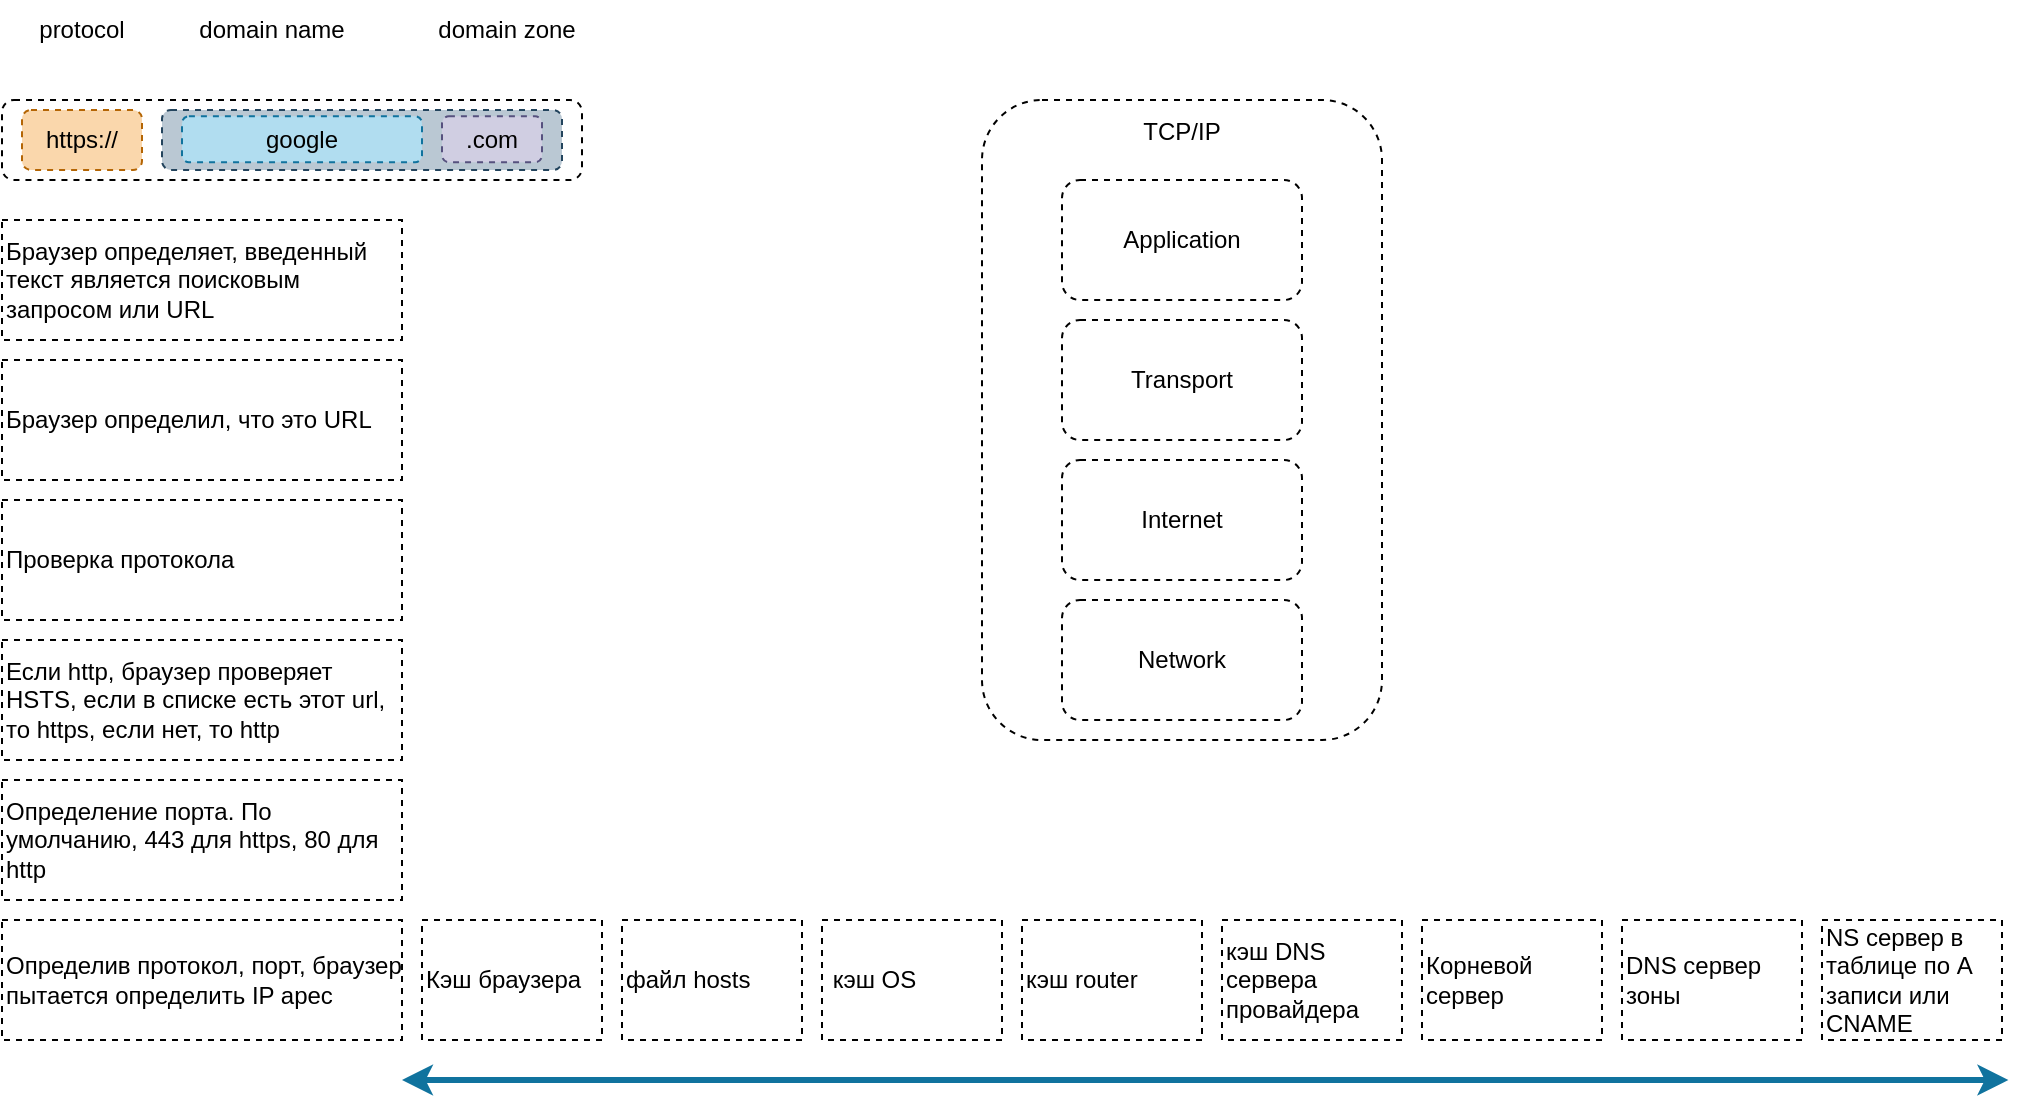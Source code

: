 <mxfile version="20.6.0" type="github">
  <diagram id="D8MDnEg7AwrufYSo7wx9" name="Страница 1">
    <mxGraphModel dx="956" dy="1756" grid="1" gridSize="10" guides="1" tooltips="1" connect="1" arrows="1" fold="1" page="1" pageScale="1" pageWidth="827" pageHeight="1169" math="0" shadow="0">
      <root>
        <mxCell id="0" />
        <mxCell id="1" parent="0" />
        <mxCell id="LjHjcrfRRxeesvYdF5EW-2" value="" style="rounded=1;whiteSpace=wrap;html=1;fillColor=none;dashed=1;" vertex="1" parent="1">
          <mxGeometry x="490" y="-190" width="200" height="320" as="geometry" />
        </mxCell>
        <mxCell id="LjHjcrfRRxeesvYdF5EW-3" value="Application" style="rounded=1;whiteSpace=wrap;html=1;dashed=1;" vertex="1" parent="1">
          <mxGeometry x="530" y="-150" width="120" height="60" as="geometry" />
        </mxCell>
        <mxCell id="LjHjcrfRRxeesvYdF5EW-4" value="Transport" style="rounded=1;whiteSpace=wrap;html=1;dashed=1;" vertex="1" parent="1">
          <mxGeometry x="530" y="-80" width="120" height="60" as="geometry" />
        </mxCell>
        <mxCell id="LjHjcrfRRxeesvYdF5EW-5" value="Internet" style="rounded=1;whiteSpace=wrap;html=1;dashed=1;" vertex="1" parent="1">
          <mxGeometry x="530" y="-10" width="120" height="60" as="geometry" />
        </mxCell>
        <mxCell id="LjHjcrfRRxeesvYdF5EW-6" value="Network" style="rounded=1;whiteSpace=wrap;html=1;dashed=1;" vertex="1" parent="1">
          <mxGeometry x="530" y="60" width="120" height="60" as="geometry" />
        </mxCell>
        <mxCell id="LjHjcrfRRxeesvYdF5EW-7" value="" style="rounded=1;whiteSpace=wrap;html=1;dashed=1;" vertex="1" parent="1">
          <mxGeometry y="-190" width="290" height="40" as="geometry" />
        </mxCell>
        <mxCell id="LjHjcrfRRxeesvYdF5EW-8" value="https://" style="rounded=1;whiteSpace=wrap;html=1;dashed=1;fillColor=#fad7ac;strokeColor=#b46504;" vertex="1" parent="1">
          <mxGeometry x="10" y="-185" width="60" height="30" as="geometry" />
        </mxCell>
        <mxCell id="LjHjcrfRRxeesvYdF5EW-12" value="" style="rounded=1;whiteSpace=wrap;html=1;dashed=1;fillColor=#bac8d3;strokeColor=#23445d;" vertex="1" parent="1">
          <mxGeometry x="80" y="-185" width="200" height="30" as="geometry" />
        </mxCell>
        <mxCell id="LjHjcrfRRxeesvYdF5EW-9" value="google" style="rounded=1;whiteSpace=wrap;html=1;dashed=1;fillColor=#b1ddf0;strokeColor=#10739e;" vertex="1" parent="1">
          <mxGeometry x="90" y="-181.87" width="120" height="23" as="geometry" />
        </mxCell>
        <mxCell id="LjHjcrfRRxeesvYdF5EW-10" value=".com" style="rounded=1;whiteSpace=wrap;html=1;dashed=1;fillColor=#d0cee2;strokeColor=#56517e;" vertex="1" parent="1">
          <mxGeometry x="220" y="-181.87" width="50" height="23" as="geometry" />
        </mxCell>
        <mxCell id="LjHjcrfRRxeesvYdF5EW-13" value="protocol" style="text;html=1;strokeColor=none;fillColor=none;align=center;verticalAlign=middle;whiteSpace=wrap;rounded=0;dashed=1;" vertex="1" parent="1">
          <mxGeometry x="10" y="-240" width="60" height="30" as="geometry" />
        </mxCell>
        <mxCell id="LjHjcrfRRxeesvYdF5EW-14" value="domain name" style="text;html=1;strokeColor=none;fillColor=none;align=center;verticalAlign=middle;whiteSpace=wrap;rounded=0;dashed=1;" vertex="1" parent="1">
          <mxGeometry x="90" y="-240" width="90" height="30" as="geometry" />
        </mxCell>
        <mxCell id="LjHjcrfRRxeesvYdF5EW-15" value="domain zone" style="text;html=1;strokeColor=none;fillColor=none;align=center;verticalAlign=middle;whiteSpace=wrap;rounded=0;dashed=1;" vertex="1" parent="1">
          <mxGeometry x="215" y="-240" width="75" height="30" as="geometry" />
        </mxCell>
        <mxCell id="LjHjcrfRRxeesvYdF5EW-19" value="&lt;div style=&quot;&quot;&gt;&lt;span style=&quot;background-color: initial;&quot;&gt;Браузер определяет, введенный текст является поисковым запросом или URL&lt;/span&gt;&lt;/div&gt;" style="rounded=0;whiteSpace=wrap;html=1;dashed=1;align=left;" vertex="1" parent="1">
          <mxGeometry y="-130" width="200" height="60" as="geometry" />
        </mxCell>
        <mxCell id="LjHjcrfRRxeesvYdF5EW-20" value="&lt;span style=&quot;background-color: initial;&quot;&gt;Браузер определил, что это URL&lt;/span&gt;" style="rounded=0;whiteSpace=wrap;html=1;dashed=1;align=left;" vertex="1" parent="1">
          <mxGeometry y="-60" width="200" height="60" as="geometry" />
        </mxCell>
        <mxCell id="LjHjcrfRRxeesvYdF5EW-21" value="Проверка протокола" style="rounded=0;whiteSpace=wrap;html=1;dashed=1;align=left;" vertex="1" parent="1">
          <mxGeometry y="10" width="200" height="60" as="geometry" />
        </mxCell>
        <mxCell id="LjHjcrfRRxeesvYdF5EW-22" value="Если http, браузер проверяет HSTS, если в списке есть этот url, то https, если нет, то http" style="rounded=0;whiteSpace=wrap;html=1;dashed=1;align=left;" vertex="1" parent="1">
          <mxGeometry y="80" width="200" height="60" as="geometry" />
        </mxCell>
        <mxCell id="LjHjcrfRRxeesvYdF5EW-23" value="Определение порта. По умолчанию, 443 для https, 80 для http" style="rounded=0;whiteSpace=wrap;html=1;dashed=1;align=left;" vertex="1" parent="1">
          <mxGeometry y="150" width="200" height="60" as="geometry" />
        </mxCell>
        <mxCell id="LjHjcrfRRxeesvYdF5EW-24" value="Определив протокол, порт, браузер пытается определить IP арес" style="rounded=0;whiteSpace=wrap;html=1;dashed=1;align=left;" vertex="1" parent="1">
          <mxGeometry y="220" width="200" height="60" as="geometry" />
        </mxCell>
        <mxCell id="LjHjcrfRRxeesvYdF5EW-25" value="Кэш браузера" style="rounded=0;whiteSpace=wrap;html=1;dashed=1;align=left;" vertex="1" parent="1">
          <mxGeometry x="210" y="220" width="90" height="60" as="geometry" />
        </mxCell>
        <mxCell id="LjHjcrfRRxeesvYdF5EW-26" value="файл hosts" style="rounded=0;whiteSpace=wrap;html=1;dashed=1;align=left;" vertex="1" parent="1">
          <mxGeometry x="310" y="220" width="90" height="60" as="geometry" />
        </mxCell>
        <mxCell id="LjHjcrfRRxeesvYdF5EW-27" value="&amp;nbsp;кэш OS" style="rounded=0;whiteSpace=wrap;html=1;dashed=1;align=left;" vertex="1" parent="1">
          <mxGeometry x="410" y="220" width="90" height="60" as="geometry" />
        </mxCell>
        <mxCell id="LjHjcrfRRxeesvYdF5EW-28" value="кэш router" style="rounded=0;whiteSpace=wrap;html=1;dashed=1;align=left;" vertex="1" parent="1">
          <mxGeometry x="510" y="220" width="90" height="60" as="geometry" />
        </mxCell>
        <mxCell id="LjHjcrfRRxeesvYdF5EW-29" value="кэш DNS сервера провайдера" style="rounded=0;whiteSpace=wrap;html=1;dashed=1;align=left;" vertex="1" parent="1">
          <mxGeometry x="610" y="220" width="90" height="60" as="geometry" />
        </mxCell>
        <mxCell id="LjHjcrfRRxeesvYdF5EW-30" value="Корневой сервер" style="rounded=0;whiteSpace=wrap;html=1;dashed=1;align=left;" vertex="1" parent="1">
          <mxGeometry x="710" y="220" width="90" height="60" as="geometry" />
        </mxCell>
        <mxCell id="LjHjcrfRRxeesvYdF5EW-31" value="DNS сервер зоны" style="rounded=0;whiteSpace=wrap;html=1;dashed=1;align=left;" vertex="1" parent="1">
          <mxGeometry x="810" y="220" width="90" height="60" as="geometry" />
        </mxCell>
        <mxCell id="LjHjcrfRRxeesvYdF5EW-32" value="NS сервер в таблице по А записи или CNAME" style="rounded=0;whiteSpace=wrap;html=1;dashed=1;align=left;" vertex="1" parent="1">
          <mxGeometry x="910" y="220" width="90" height="60" as="geometry" />
        </mxCell>
        <mxCell id="LjHjcrfRRxeesvYdF5EW-33" value="TCP/IP" style="text;html=1;strokeColor=none;fillColor=none;align=center;verticalAlign=middle;whiteSpace=wrap;rounded=0;dashed=1;" vertex="1" parent="1">
          <mxGeometry x="560" y="-188.87" width="60" height="30" as="geometry" />
        </mxCell>
        <mxCell id="LjHjcrfRRxeesvYdF5EW-35" value="" style="endArrow=classic;html=1;rounded=0;startArrow=classic;startFill=1;fillColor=#b1ddf0;strokeColor=#10739e;strokeWidth=3;" edge="1" parent="1">
          <mxGeometry width="50" height="50" relative="1" as="geometry">
            <mxPoint x="200" y="300" as="sourcePoint" />
            <mxPoint x="1003.2" y="300" as="targetPoint" />
          </mxGeometry>
        </mxCell>
      </root>
    </mxGraphModel>
  </diagram>
</mxfile>
